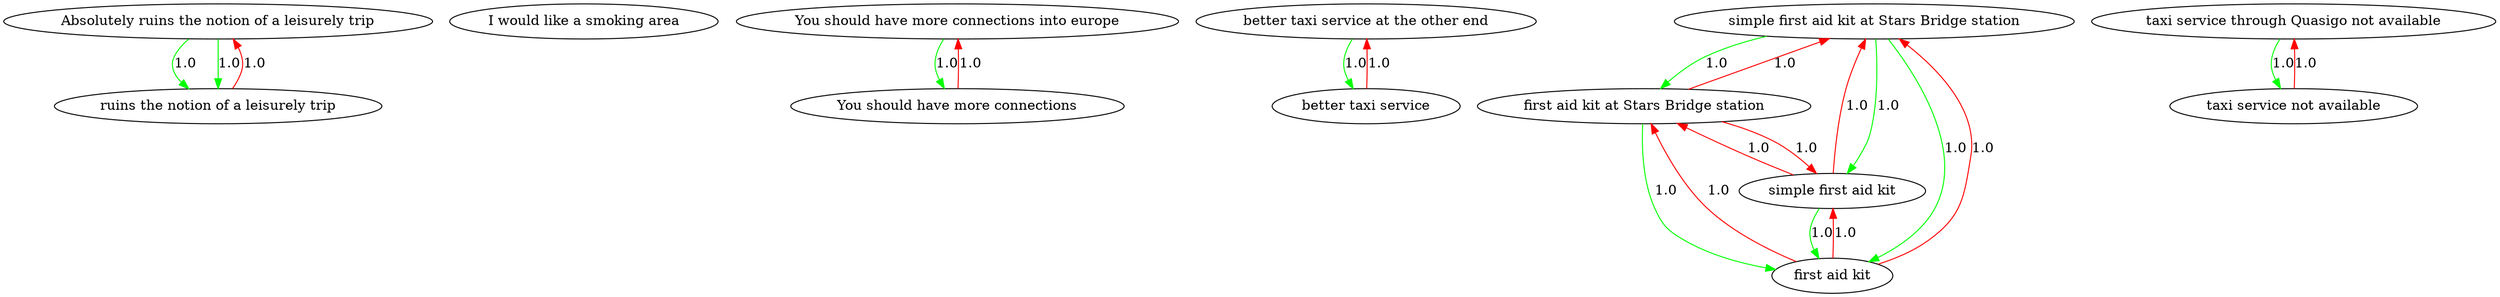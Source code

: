 digraph rawGraph {
"Absolutely ruins the notion of a leisurely trip";"ruins the notion of a leisurely trip";"I would like a smoking area";"You should have more connections into europe";"You should have more connections";"better taxi service at the other end";"better taxi service";"simple first aid kit at Stars Bridge station";"first aid kit at Stars Bridge station";"first aid kit";"simple first aid kit";"taxi service through Quasigo not available";"taxi service not available";"Absolutely ruins the notion of a leisurely trip" -> "ruins the notion of a leisurely trip" [label=1.0] [color=green]
"Absolutely ruins the notion of a leisurely trip" -> "ruins the notion of a leisurely trip" [label=1.0] [color=green]
"ruins the notion of a leisurely trip" -> "Absolutely ruins the notion of a leisurely trip" [label=1.0] [color=red]
"You should have more connections into europe" -> "You should have more connections" [label=1.0] [color=green]
"You should have more connections" -> "You should have more connections into europe" [label=1.0] [color=red]
"better taxi service at the other end" -> "better taxi service" [label=1.0] [color=green]
"better taxi service" -> "better taxi service at the other end" [label=1.0] [color=red]
"simple first aid kit at Stars Bridge station" -> "first aid kit at Stars Bridge station" [label=1.0] [color=green]
"first aid kit at Stars Bridge station" -> "first aid kit" [label=1.0] [color=green]
"simple first aid kit at Stars Bridge station" -> "simple first aid kit" [label=1.0] [color=green]
"simple first aid kit" -> "first aid kit" [label=1.0] [color=green]
"simple first aid kit at Stars Bridge station" -> "first aid kit" [label=1.0] [color=green]
"first aid kit at Stars Bridge station" -> "simple first aid kit at Stars Bridge station" [label=1.0] [color=red]
"first aid kit at Stars Bridge station" -> "simple first aid kit" [label=1.0] [color=red]
"first aid kit" -> "simple first aid kit at Stars Bridge station" [label=1.0] [color=red]
"first aid kit" -> "first aid kit at Stars Bridge station" [label=1.0] [color=red]
"first aid kit" -> "simple first aid kit" [label=1.0] [color=red]
"simple first aid kit" -> "simple first aid kit at Stars Bridge station" [label=1.0] [color=red]
"simple first aid kit" -> "first aid kit at Stars Bridge station" [label=1.0] [color=red]
"taxi service through Quasigo not available" -> "taxi service not available" [label=1.0] [color=green]
"taxi service not available" -> "taxi service through Quasigo not available" [label=1.0] [color=red]
}